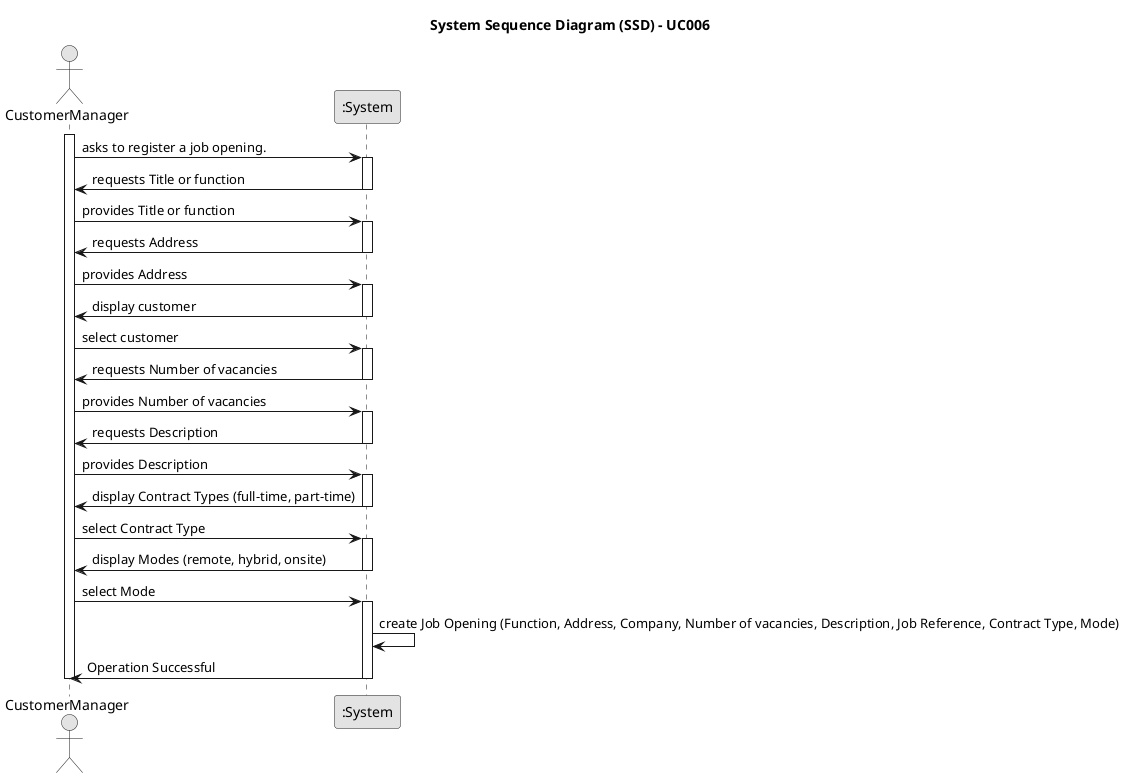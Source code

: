 @startuml
skinparam monochrome true
skinparam packageStyle rectangle
skinparam shadowing false

title System Sequence Diagram (SSD) - UC006
actor CustomerManager as CM

activate CM
CM -> ":System" : asks to register a job opening.

activate ":System"
":System" -> CM : requests Title or function
deactivate ":System"

CM-> ":System" : provides Title or function


activate ":System"
":System" -> CM : requests Address
deactivate ":System"

CM-> ":System" : provides Address


activate ":System"
":System" -> CM : display customer
deactivate ":System"

CM-> ":System" : select customer


activate ":System"
":System" -> CM : requests Number of vacancies
deactivate ":System"

CM-> ":System" : provides Number of vacancies


activate ":System"
":System" -> CM : requests Description
deactivate ":System"

CM-> ":System" : provides Description


activate ":System"
":System" -> CM : display Contract Types (full-time, part-time)
deactivate ":System"

CM-> ":System" : select Contract Type


activate ":System"
":System" -> CM : display Modes (remote, hybrid, onsite)
deactivate ":System"

CM-> ":System" : select Mode


activate ":System"



":System" -> ":System" : create Job Opening (Function, Address, Company, Number of vacancies, Description, Job Reference, Contract Type, Mode)


":System" -> CM: Operation Successful
deactivate ":System"
deactivate ":System"

deactivate CM

@enduml
